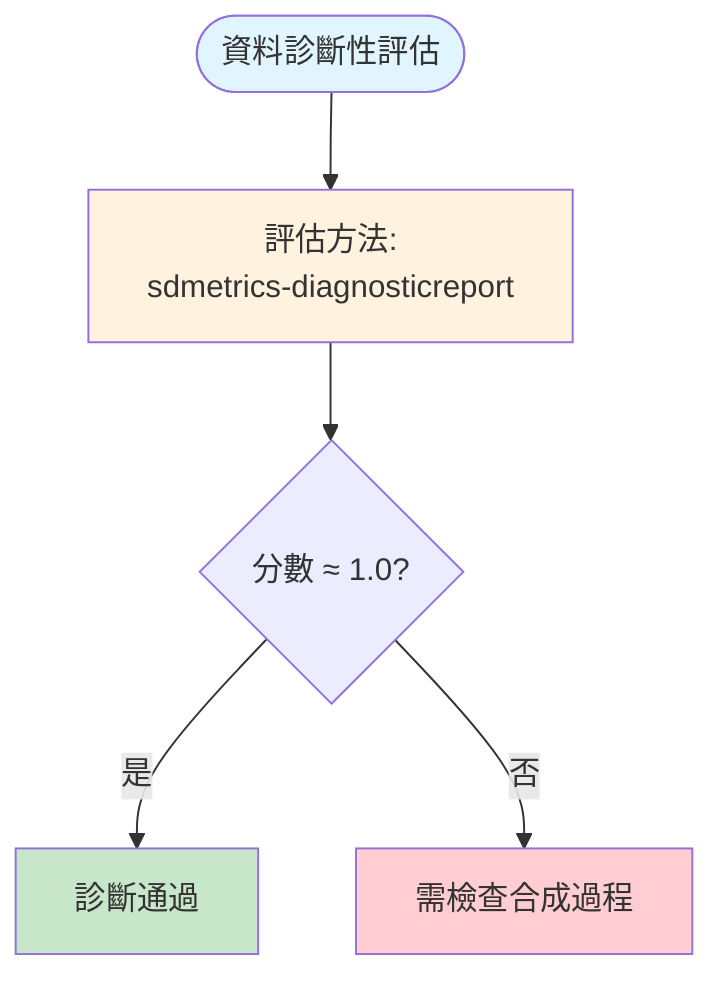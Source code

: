 flowchart TD
    Start([資料診斷性評估])
    Method[評估方法:<br/>sdmetrics-diagnosticreport]
    Check{分數 ≈ 1.0?}
    Pass[診斷通過]
    Fail[需檢查合成過程]

    Start --> Method
    Method --> Check
    Check -->|是| Pass
    Check -->|否| Fail

    style Start fill:#e1f5fe
    style Pass fill:#c8e6c9
    style Fail fill:#ffcdd2
    style Method fill:#fff3e0
